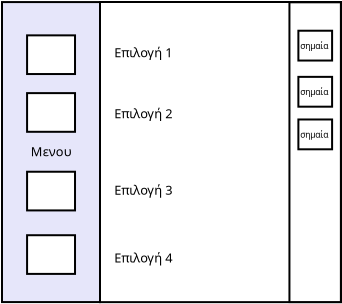 <?xml version="1.0" encoding="UTF-8"?>
<dia:diagram xmlns:dia="http://www.lysator.liu.se/~alla/dia/">
  <dia:layer name="Background" visible="true" active="true">
    <dia:object type="Standard - Box" version="0" id="O0">
      <dia:attribute name="obj_pos">
        <dia:point val="5.1,5.1"/>
      </dia:attribute>
      <dia:attribute name="obj_bb">
        <dia:rectangle val="5.05,5.05;10.05,20.15"/>
      </dia:attribute>
      <dia:attribute name="elem_corner">
        <dia:point val="5.1,5.1"/>
      </dia:attribute>
      <dia:attribute name="elem_width">
        <dia:real val="4.9"/>
      </dia:attribute>
      <dia:attribute name="elem_height">
        <dia:real val="15.0"/>
      </dia:attribute>
      <dia:attribute name="border_width">
        <dia:real val="0.1"/>
      </dia:attribute>
      <dia:attribute name="inner_color">
        <dia:color val="#e6e6fa"/>
      </dia:attribute>
      <dia:attribute name="show_background">
        <dia:boolean val="true"/>
      </dia:attribute>
    </dia:object>
    <dia:object type="Standard - Box" version="0" id="O1">
      <dia:attribute name="obj_pos">
        <dia:point val="10,5.096"/>
      </dia:attribute>
      <dia:attribute name="obj_bb">
        <dia:rectangle val="9.95,5.046;22.1,20.153"/>
      </dia:attribute>
      <dia:attribute name="elem_corner">
        <dia:point val="10,5.096"/>
      </dia:attribute>
      <dia:attribute name="elem_width">
        <dia:real val="12.05"/>
      </dia:attribute>
      <dia:attribute name="elem_height">
        <dia:real val="15.007"/>
      </dia:attribute>
      <dia:attribute name="border_width">
        <dia:real val="0.1"/>
      </dia:attribute>
      <dia:attribute name="show_background">
        <dia:boolean val="false"/>
      </dia:attribute>
    </dia:object>
    <dia:object type="Standard - Text" version="1" id="O2">
      <dia:attribute name="obj_pos">
        <dia:point val="6.543,12.81"/>
      </dia:attribute>
      <dia:attribute name="obj_bb">
        <dia:rectangle val="6.543,12.215;8.561,12.963"/>
      </dia:attribute>
      <dia:attribute name="text">
        <dia:composite type="text">
          <dia:attribute name="string">
            <dia:string>#Μενου#</dia:string>
          </dia:attribute>
          <dia:attribute name="font">
            <dia:font family="sans" style="0" name="Helvetica"/>
          </dia:attribute>
          <dia:attribute name="height">
            <dia:real val="0.8"/>
          </dia:attribute>
          <dia:attribute name="pos">
            <dia:point val="6.543,12.81"/>
          </dia:attribute>
          <dia:attribute name="color">
            <dia:color val="#000000"/>
          </dia:attribute>
          <dia:attribute name="alignment">
            <dia:enum val="0"/>
          </dia:attribute>
        </dia:composite>
      </dia:attribute>
      <dia:attribute name="valign">
        <dia:enum val="3"/>
      </dia:attribute>
    </dia:object>
    <dia:object type="Standard - Box" version="0" id="O3">
      <dia:attribute name="obj_pos">
        <dia:point val="6.354,6.764"/>
      </dia:attribute>
      <dia:attribute name="obj_bb">
        <dia:rectangle val="6.304,6.714;8.8,8.748"/>
      </dia:attribute>
      <dia:attribute name="elem_corner">
        <dia:point val="6.354,6.764"/>
      </dia:attribute>
      <dia:attribute name="elem_width">
        <dia:real val="2.397"/>
      </dia:attribute>
      <dia:attribute name="elem_height">
        <dia:real val="1.934"/>
      </dia:attribute>
      <dia:attribute name="show_background">
        <dia:boolean val="true"/>
      </dia:attribute>
    </dia:object>
    <dia:object type="Standard - Box" version="0" id="O4">
      <dia:attribute name="obj_pos">
        <dia:point val="6.354,9.652"/>
      </dia:attribute>
      <dia:attribute name="obj_bb">
        <dia:rectangle val="6.304,9.602;8.8,11.636"/>
      </dia:attribute>
      <dia:attribute name="elem_corner">
        <dia:point val="6.354,9.652"/>
      </dia:attribute>
      <dia:attribute name="elem_width">
        <dia:real val="2.397"/>
      </dia:attribute>
      <dia:attribute name="elem_height">
        <dia:real val="1.934"/>
      </dia:attribute>
      <dia:attribute name="show_background">
        <dia:boolean val="true"/>
      </dia:attribute>
    </dia:object>
    <dia:object type="Standard - Box" version="0" id="O5">
      <dia:attribute name="obj_pos">
        <dia:point val="6.354,13.583"/>
      </dia:attribute>
      <dia:attribute name="obj_bb">
        <dia:rectangle val="6.304,13.533;8.8,15.567"/>
      </dia:attribute>
      <dia:attribute name="elem_corner">
        <dia:point val="6.354,13.583"/>
      </dia:attribute>
      <dia:attribute name="elem_width">
        <dia:real val="2.397"/>
      </dia:attribute>
      <dia:attribute name="elem_height">
        <dia:real val="1.934"/>
      </dia:attribute>
      <dia:attribute name="show_background">
        <dia:boolean val="true"/>
      </dia:attribute>
    </dia:object>
    <dia:object type="Standard - Box" version="0" id="O6">
      <dia:attribute name="obj_pos">
        <dia:point val="6.354,16.757"/>
      </dia:attribute>
      <dia:attribute name="obj_bb">
        <dia:rectangle val="6.304,16.707;8.8,18.741"/>
      </dia:attribute>
      <dia:attribute name="elem_corner">
        <dia:point val="6.354,16.757"/>
      </dia:attribute>
      <dia:attribute name="elem_width">
        <dia:real val="2.397"/>
      </dia:attribute>
      <dia:attribute name="elem_height">
        <dia:real val="1.934"/>
      </dia:attribute>
      <dia:attribute name="show_background">
        <dia:boolean val="true"/>
      </dia:attribute>
    </dia:object>
    <dia:object type="Standard - Text" version="1" id="O7">
      <dia:attribute name="obj_pos">
        <dia:point val="10.714,7.857"/>
      </dia:attribute>
      <dia:attribute name="obj_bb">
        <dia:rectangle val="10.714,7.262;13.889,8.009"/>
      </dia:attribute>
      <dia:attribute name="text">
        <dia:composite type="text">
          <dia:attribute name="string">
            <dia:string>#Επιλογή 1#</dia:string>
          </dia:attribute>
          <dia:attribute name="font">
            <dia:font family="sans" style="0" name="Helvetica"/>
          </dia:attribute>
          <dia:attribute name="height">
            <dia:real val="0.8"/>
          </dia:attribute>
          <dia:attribute name="pos">
            <dia:point val="10.714,7.857"/>
          </dia:attribute>
          <dia:attribute name="color">
            <dia:color val="#000000"/>
          </dia:attribute>
          <dia:attribute name="alignment">
            <dia:enum val="0"/>
          </dia:attribute>
        </dia:composite>
      </dia:attribute>
      <dia:attribute name="valign">
        <dia:enum val="3"/>
      </dia:attribute>
    </dia:object>
    <dia:object type="Standard - Text" version="1" id="O8">
      <dia:attribute name="obj_pos">
        <dia:point val="10.714,10.912"/>
      </dia:attribute>
      <dia:attribute name="obj_bb">
        <dia:rectangle val="10.714,10.316;13.889,11.064"/>
      </dia:attribute>
      <dia:attribute name="text">
        <dia:composite type="text">
          <dia:attribute name="string">
            <dia:string>#Επιλογή 2#</dia:string>
          </dia:attribute>
          <dia:attribute name="font">
            <dia:font family="sans" style="0" name="Helvetica"/>
          </dia:attribute>
          <dia:attribute name="height">
            <dia:real val="0.8"/>
          </dia:attribute>
          <dia:attribute name="pos">
            <dia:point val="10.714,10.912"/>
          </dia:attribute>
          <dia:attribute name="color">
            <dia:color val="#000000"/>
          </dia:attribute>
          <dia:attribute name="alignment">
            <dia:enum val="0"/>
          </dia:attribute>
        </dia:composite>
      </dia:attribute>
      <dia:attribute name="valign">
        <dia:enum val="3"/>
      </dia:attribute>
    </dia:object>
    <dia:object type="Standard - Text" version="1" id="O9">
      <dia:attribute name="obj_pos">
        <dia:point val="10.714,14.738"/>
      </dia:attribute>
      <dia:attribute name="obj_bb">
        <dia:rectangle val="10.714,14.143;13.889,14.89"/>
      </dia:attribute>
      <dia:attribute name="text">
        <dia:composite type="text">
          <dia:attribute name="string">
            <dia:string>#Επιλογή 3#</dia:string>
          </dia:attribute>
          <dia:attribute name="font">
            <dia:font family="sans" style="0" name="Helvetica"/>
          </dia:attribute>
          <dia:attribute name="height">
            <dia:real val="0.8"/>
          </dia:attribute>
          <dia:attribute name="pos">
            <dia:point val="10.714,14.738"/>
          </dia:attribute>
          <dia:attribute name="color">
            <dia:color val="#000000"/>
          </dia:attribute>
          <dia:attribute name="alignment">
            <dia:enum val="0"/>
          </dia:attribute>
        </dia:composite>
      </dia:attribute>
      <dia:attribute name="valign">
        <dia:enum val="3"/>
      </dia:attribute>
    </dia:object>
    <dia:object type="Standard - Text" version="1" id="O10">
      <dia:attribute name="obj_pos">
        <dia:point val="10.714,18.122"/>
      </dia:attribute>
      <dia:attribute name="obj_bb">
        <dia:rectangle val="10.714,17.527;13.889,18.275"/>
      </dia:attribute>
      <dia:attribute name="text">
        <dia:composite type="text">
          <dia:attribute name="string">
            <dia:string>#Επιλογή 4#</dia:string>
          </dia:attribute>
          <dia:attribute name="font">
            <dia:font family="sans" style="0" name="Helvetica"/>
          </dia:attribute>
          <dia:attribute name="height">
            <dia:real val="0.8"/>
          </dia:attribute>
          <dia:attribute name="pos">
            <dia:point val="10.714,18.122"/>
          </dia:attribute>
          <dia:attribute name="color">
            <dia:color val="#000000"/>
          </dia:attribute>
          <dia:attribute name="alignment">
            <dia:enum val="0"/>
          </dia:attribute>
        </dia:composite>
      </dia:attribute>
      <dia:attribute name="valign">
        <dia:enum val="3"/>
      </dia:attribute>
    </dia:object>
    <dia:object type="Standard - Text" version="1" id="O11">
      <dia:attribute name="obj_pos">
        <dia:point val="12.301,14.248"/>
      </dia:attribute>
      <dia:attribute name="obj_bb">
        <dia:rectangle val="12.301,13.653;12.301,14.4"/>
      </dia:attribute>
      <dia:attribute name="text">
        <dia:composite type="text">
          <dia:attribute name="string">
            <dia:string>##</dia:string>
          </dia:attribute>
          <dia:attribute name="font">
            <dia:font family="sans" style="0" name="Helvetica"/>
          </dia:attribute>
          <dia:attribute name="height">
            <dia:real val="0.8"/>
          </dia:attribute>
          <dia:attribute name="pos">
            <dia:point val="12.301,14.248"/>
          </dia:attribute>
          <dia:attribute name="color">
            <dia:color val="#000000"/>
          </dia:attribute>
          <dia:attribute name="alignment">
            <dia:enum val="0"/>
          </dia:attribute>
        </dia:composite>
      </dia:attribute>
      <dia:attribute name="valign">
        <dia:enum val="3"/>
      </dia:attribute>
    </dia:object>
    <dia:object type="Standard - Line" version="0" id="O12">
      <dia:attribute name="obj_pos">
        <dia:point val="16.025,12.6"/>
      </dia:attribute>
      <dia:attribute name="obj_bb">
        <dia:rectangle val="16.025,12.6;16.025,12.6"/>
      </dia:attribute>
      <dia:attribute name="conn_endpoints">
        <dia:point val="16.025,12.6"/>
        <dia:point val="16.025,12.6"/>
      </dia:attribute>
      <dia:attribute name="numcp">
        <dia:int val="1"/>
      </dia:attribute>
      <dia:connections>
        <dia:connection handle="0" to="O1" connection="8"/>
        <dia:connection handle="1" to="O1" connection="8"/>
      </dia:connections>
    </dia:object>
    <dia:object type="Standard - Box" version="0" id="O13">
      <dia:attribute name="obj_pos">
        <dia:point val="19.472,5.111"/>
      </dia:attribute>
      <dia:attribute name="obj_bb">
        <dia:rectangle val="19.422,5.061;22.094,20.15"/>
      </dia:attribute>
      <dia:attribute name="elem_corner">
        <dia:point val="19.472,5.111"/>
      </dia:attribute>
      <dia:attribute name="elem_width">
        <dia:real val="2.572"/>
      </dia:attribute>
      <dia:attribute name="elem_height">
        <dia:real val="14.989"/>
      </dia:attribute>
      <dia:attribute name="show_background">
        <dia:boolean val="true"/>
      </dia:attribute>
    </dia:object>
    <dia:object type="Standard - Box" version="0" id="O14">
      <dia:attribute name="obj_pos">
        <dia:point val="19.919,6.532"/>
      </dia:attribute>
      <dia:attribute name="obj_bb">
        <dia:rectangle val="19.869,6.482;21.655,8.074"/>
      </dia:attribute>
      <dia:attribute name="elem_corner">
        <dia:point val="19.919,6.532"/>
      </dia:attribute>
      <dia:attribute name="elem_width">
        <dia:real val="1.686"/>
      </dia:attribute>
      <dia:attribute name="elem_height">
        <dia:real val="1.491"/>
      </dia:attribute>
      <dia:attribute name="show_background">
        <dia:boolean val="true"/>
      </dia:attribute>
    </dia:object>
    <dia:object type="Standard - Text" version="1" id="O15">
      <dia:attribute name="obj_pos">
        <dia:point val="20.009,7.44"/>
      </dia:attribute>
      <dia:attribute name="obj_bb">
        <dia:rectangle val="20.009,7.045;21.516,7.54"/>
      </dia:attribute>
      <dia:attribute name="text">
        <dia:composite type="text">
          <dia:attribute name="string">
            <dia:string>#σημαία#</dia:string>
          </dia:attribute>
          <dia:attribute name="font">
            <dia:font family="sans" style="0" name="Helvetica"/>
          </dia:attribute>
          <dia:attribute name="height">
            <dia:real val="0.529"/>
          </dia:attribute>
          <dia:attribute name="pos">
            <dia:point val="20.009,7.44"/>
          </dia:attribute>
          <dia:attribute name="color">
            <dia:color val="#000000"/>
          </dia:attribute>
          <dia:attribute name="alignment">
            <dia:enum val="0"/>
          </dia:attribute>
        </dia:composite>
      </dia:attribute>
      <dia:attribute name="valign">
        <dia:enum val="3"/>
      </dia:attribute>
    </dia:object>
    <dia:object type="Standard - Box" version="0" id="O16">
      <dia:attribute name="obj_pos">
        <dia:point val="19.919,8.839"/>
      </dia:attribute>
      <dia:attribute name="obj_bb">
        <dia:rectangle val="19.869,8.789;21.655,10.38"/>
      </dia:attribute>
      <dia:attribute name="elem_corner">
        <dia:point val="19.919,8.839"/>
      </dia:attribute>
      <dia:attribute name="elem_width">
        <dia:real val="1.686"/>
      </dia:attribute>
      <dia:attribute name="elem_height">
        <dia:real val="1.491"/>
      </dia:attribute>
      <dia:attribute name="show_background">
        <dia:boolean val="true"/>
      </dia:attribute>
    </dia:object>
    <dia:object type="Standard - Text" version="1" id="O17">
      <dia:attribute name="obj_pos">
        <dia:point val="20.009,9.747"/>
      </dia:attribute>
      <dia:attribute name="obj_bb">
        <dia:rectangle val="20.009,9.352;21.516,9.847"/>
      </dia:attribute>
      <dia:attribute name="text">
        <dia:composite type="text">
          <dia:attribute name="string">
            <dia:string>#σημαία#</dia:string>
          </dia:attribute>
          <dia:attribute name="font">
            <dia:font family="sans" style="0" name="Helvetica"/>
          </dia:attribute>
          <dia:attribute name="height">
            <dia:real val="0.529"/>
          </dia:attribute>
          <dia:attribute name="pos">
            <dia:point val="20.009,9.747"/>
          </dia:attribute>
          <dia:attribute name="color">
            <dia:color val="#000000"/>
          </dia:attribute>
          <dia:attribute name="alignment">
            <dia:enum val="0"/>
          </dia:attribute>
        </dia:composite>
      </dia:attribute>
      <dia:attribute name="valign">
        <dia:enum val="3"/>
      </dia:attribute>
    </dia:object>
    <dia:object type="Standard - Box" version="0" id="O18">
      <dia:attribute name="obj_pos">
        <dia:point val="19.919,10.97"/>
      </dia:attribute>
      <dia:attribute name="obj_bb">
        <dia:rectangle val="19.869,10.921;21.655,12.512"/>
      </dia:attribute>
      <dia:attribute name="elem_corner">
        <dia:point val="19.919,10.97"/>
      </dia:attribute>
      <dia:attribute name="elem_width">
        <dia:real val="1.686"/>
      </dia:attribute>
      <dia:attribute name="elem_height">
        <dia:real val="1.491"/>
      </dia:attribute>
      <dia:attribute name="show_background">
        <dia:boolean val="true"/>
      </dia:attribute>
    </dia:object>
    <dia:object type="Standard - Text" version="1" id="O19">
      <dia:attribute name="obj_pos">
        <dia:point val="20.009,11.878"/>
      </dia:attribute>
      <dia:attribute name="obj_bb">
        <dia:rectangle val="20.009,11.483;21.516,11.978"/>
      </dia:attribute>
      <dia:attribute name="text">
        <dia:composite type="text">
          <dia:attribute name="string">
            <dia:string>#σημαία#</dia:string>
          </dia:attribute>
          <dia:attribute name="font">
            <dia:font family="sans" style="0" name="Helvetica"/>
          </dia:attribute>
          <dia:attribute name="height">
            <dia:real val="0.529"/>
          </dia:attribute>
          <dia:attribute name="pos">
            <dia:point val="20.009,11.878"/>
          </dia:attribute>
          <dia:attribute name="color">
            <dia:color val="#000000"/>
          </dia:attribute>
          <dia:attribute name="alignment">
            <dia:enum val="0"/>
          </dia:attribute>
        </dia:composite>
      </dia:attribute>
      <dia:attribute name="valign">
        <dia:enum val="3"/>
      </dia:attribute>
    </dia:object>
  </dia:layer>
</dia:diagram>
